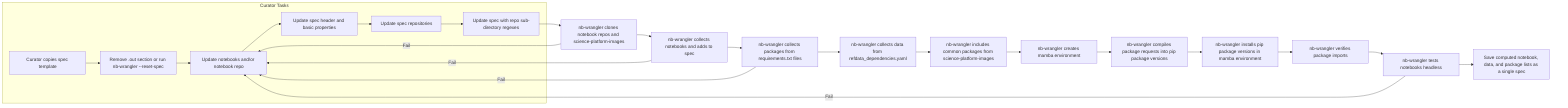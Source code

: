 graph LR;
    subgraph Curator Tasks
        A[Curator copies spec template]
        B[Remove .out section or run nb-wrangler --reset-spec]
        C[Update notebooks and/or notebook repo]
        D[Update spec header and basic properties]
        E[Update spec repositories]
        F[Update spec with repo sub-directory regexes]
    end
    A --> B
    B --> C
    C --> D
    D --> E
    E --> F
    F --> G[nb-wrangler clones notebook repos and science-platform-images];
    G -->|Fail| C;
    G --> H[nb-wrangler collects notebooks and adds to spec];
    H -->|Fail| C;
    H --> I[nb-wrangler collects packages from requirements.txt files];
    I -->|Fail| C;
    I --> J[nb-wrangler collects data from refdata_dependencies.yaml];
    J --> K[nb-wrangler includes common packages from science-platform-images];
    K --> L[nb-wrangler creates mamba environment];
    L --> M[nb-wrangler compiles package requests into pip package versions];
    M --> N[nb-wrangler installs pip package versions in mamba environment];
    N --> O[nb-wrangler verifies package imports];
    O --> P[nb-wrangler tests notebooks headless];
    P -->|Fail| C;
    P --> Q[Save computed notebook, data, and package lists as a single spec];